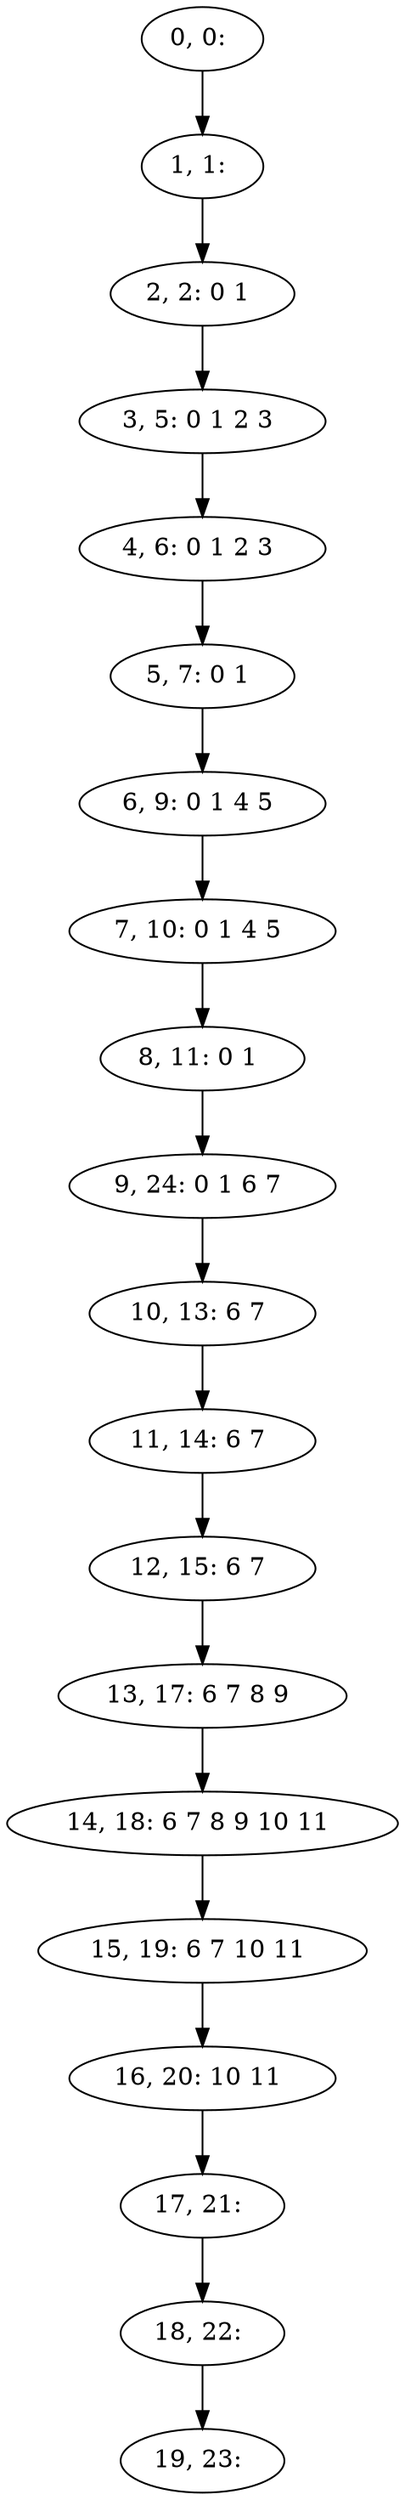 digraph G {
0[label="0, 0: "];
1[label="1, 1: "];
2[label="2, 2: 0 1 "];
3[label="3, 5: 0 1 2 3 "];
4[label="4, 6: 0 1 2 3 "];
5[label="5, 7: 0 1 "];
6[label="6, 9: 0 1 4 5 "];
7[label="7, 10: 0 1 4 5 "];
8[label="8, 11: 0 1 "];
9[label="9, 24: 0 1 6 7 "];
10[label="10, 13: 6 7 "];
11[label="11, 14: 6 7 "];
12[label="12, 15: 6 7 "];
13[label="13, 17: 6 7 8 9 "];
14[label="14, 18: 6 7 8 9 10 11 "];
15[label="15, 19: 6 7 10 11 "];
16[label="16, 20: 10 11 "];
17[label="17, 21: "];
18[label="18, 22: "];
19[label="19, 23: "];
0->1 ;
1->2 ;
2->3 ;
3->4 ;
4->5 ;
5->6 ;
6->7 ;
7->8 ;
8->9 ;
9->10 ;
10->11 ;
11->12 ;
12->13 ;
13->14 ;
14->15 ;
15->16 ;
16->17 ;
17->18 ;
18->19 ;
}
